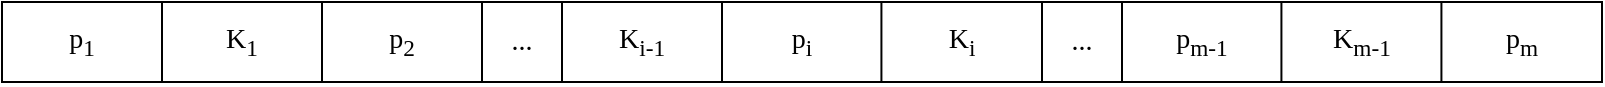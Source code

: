 <mxfile version="20.7.4" type="device"><diagram id="qGEaQru-AVC0DGFkQf5R" name="Pagina-1"><mxGraphModel dx="810" dy="473" grid="1" gridSize="10" guides="1" tooltips="1" connect="1" arrows="1" fold="1" page="1" pageScale="1" pageWidth="827" pageHeight="1169" math="0" shadow="0"><root><mxCell id="0"/><mxCell id="1" parent="0"/><mxCell id="iOY9RwjffdnBW46lJrXP-1" value="" style="rounded=0;whiteSpace=wrap;html=1;" vertex="1" parent="1"><mxGeometry y="320" width="800" height="40" as="geometry"/></mxCell><mxCell id="iOY9RwjffdnBW46lJrXP-3" value="" style="endArrow=none;html=1;rounded=0;entryX=0.167;entryY=0;entryDx=0;entryDy=0;entryPerimeter=0;" edge="1" parent="1"><mxGeometry width="50" height="50" relative="1" as="geometry"><mxPoint x="360" y="360" as="sourcePoint"/><mxPoint x="360.0" y="320.0" as="targetPoint"/></mxGeometry></mxCell><mxCell id="iOY9RwjffdnBW46lJrXP-5" value="" style="endArrow=none;html=1;rounded=0;entryX=0.167;entryY=0;entryDx=0;entryDy=0;entryPerimeter=0;exitX=0.167;exitY=1;exitDx=0;exitDy=0;exitPerimeter=0;" edge="1" parent="1"><mxGeometry width="50" height="50" relative="1" as="geometry"><mxPoint x="520" y="360" as="sourcePoint"/><mxPoint x="520" y="320" as="targetPoint"/></mxGeometry></mxCell><mxCell id="iOY9RwjffdnBW46lJrXP-6" value="" style="endArrow=none;html=1;rounded=0;entryX=0.167;entryY=0;entryDx=0;entryDy=0;entryPerimeter=0;" edge="1" parent="1"><mxGeometry x="0.5" y="-130" width="50" height="50" relative="1" as="geometry"><mxPoint x="560" y="360" as="sourcePoint"/><mxPoint x="560" y="320.0" as="targetPoint"/><mxPoint as="offset"/></mxGeometry></mxCell><mxCell id="iOY9RwjffdnBW46lJrXP-7" value="" style="endArrow=none;html=1;rounded=0;entryX=0.167;entryY=0;entryDx=0;entryDy=0;entryPerimeter=0;exitX=0.167;exitY=1;exitDx=0;exitDy=0;exitPerimeter=0;" edge="1" parent="1"><mxGeometry width="50" height="50" relative="1" as="geometry"><mxPoint x="240" y="360" as="sourcePoint"/><mxPoint x="240" y="320" as="targetPoint"/></mxGeometry></mxCell><mxCell id="iOY9RwjffdnBW46lJrXP-8" value="" style="endArrow=none;html=1;rounded=0;entryX=0.167;entryY=0;entryDx=0;entryDy=0;entryPerimeter=0;" edge="1" parent="1"><mxGeometry width="50" height="50" relative="1" as="geometry"><mxPoint x="639.71" y="360" as="sourcePoint"/><mxPoint x="639.71" y="320.0" as="targetPoint"/></mxGeometry></mxCell><mxCell id="iOY9RwjffdnBW46lJrXP-10" value="" style="endArrow=none;html=1;rounded=0;entryX=0.167;entryY=0;entryDx=0;entryDy=0;entryPerimeter=0;" edge="1" parent="1"><mxGeometry x="1" y="164" width="50" height="50" relative="1" as="geometry"><mxPoint x="280" y="360" as="sourcePoint"/><mxPoint x="280" y="320.0" as="targetPoint"/><mxPoint x="34" y="-100" as="offset"/></mxGeometry></mxCell><mxCell id="iOY9RwjffdnBW46lJrXP-12" value="p&lt;sub&gt;1&lt;/sub&gt;" style="text;html=1;strokeColor=none;fillColor=none;align=center;verticalAlign=middle;whiteSpace=wrap;rounded=0;fontFamily=Times New Roman;fontSize=14;" vertex="1" parent="1"><mxGeometry y="320" width="80" height="40" as="geometry"/></mxCell><mxCell id="iOY9RwjffdnBW46lJrXP-13" value="K&lt;sub&gt;1&lt;/sub&gt;" style="text;html=1;strokeColor=none;fillColor=none;align=center;verticalAlign=middle;whiteSpace=wrap;rounded=0;fontFamily=Times New Roman;fontSize=14;" vertex="1" parent="1"><mxGeometry x="80" y="320" width="80" height="40" as="geometry"/></mxCell><mxCell id="iOY9RwjffdnBW46lJrXP-14" value="p&lt;sub&gt;2&lt;/sub&gt;" style="text;html=1;strokeColor=none;fillColor=none;align=center;verticalAlign=middle;whiteSpace=wrap;rounded=0;fontFamily=Times New Roman;fontSize=14;" vertex="1" parent="1"><mxGeometry x="160" y="320" width="80" height="40" as="geometry"/></mxCell><mxCell id="iOY9RwjffdnBW46lJrXP-15" value="p&lt;sub&gt;m-1&lt;/sub&gt;" style="text;html=1;strokeColor=none;fillColor=none;align=center;verticalAlign=middle;whiteSpace=wrap;rounded=0;fontFamily=Times New Roman;fontSize=14;" vertex="1" parent="1"><mxGeometry x="560" y="320" width="80" height="40" as="geometry"/></mxCell><mxCell id="iOY9RwjffdnBW46lJrXP-16" value="K&lt;sub&gt;m-1&lt;/sub&gt;" style="text;html=1;strokeColor=none;fillColor=none;align=center;verticalAlign=middle;whiteSpace=wrap;rounded=0;fontFamily=Times New Roman;fontSize=14;" vertex="1" parent="1"><mxGeometry x="640" y="320" width="80" height="40" as="geometry"/></mxCell><mxCell id="iOY9RwjffdnBW46lJrXP-17" value="p&lt;sub&gt;m&lt;/sub&gt;" style="text;html=1;strokeColor=none;fillColor=none;align=center;verticalAlign=middle;whiteSpace=wrap;rounded=0;fontFamily=Times New Roman;fontSize=14;" vertex="1" parent="1"><mxGeometry x="720" y="320" width="80" height="40" as="geometry"/></mxCell><mxCell id="iOY9RwjffdnBW46lJrXP-18" value="" style="endArrow=none;html=1;rounded=0;entryX=0.167;entryY=0;entryDx=0;entryDy=0;entryPerimeter=0;exitX=0.167;exitY=1;exitDx=0;exitDy=0;exitPerimeter=0;" edge="1" parent="1"><mxGeometry x="-1" y="-100" width="50" height="50" relative="1" as="geometry"><mxPoint x="160" y="360" as="sourcePoint"/><mxPoint x="160" y="320" as="targetPoint"/><mxPoint x="-40" y="80" as="offset"/></mxGeometry></mxCell><mxCell id="iOY9RwjffdnBW46lJrXP-19" value="" style="endArrow=none;html=1;rounded=0;entryX=0.167;entryY=0;entryDx=0;entryDy=0;entryPerimeter=0;exitX=0.167;exitY=1;exitDx=0;exitDy=0;exitPerimeter=0;" edge="1" parent="1"><mxGeometry x="0.5" y="100" width="50" height="50" relative="1" as="geometry"><mxPoint x="80" y="360" as="sourcePoint"/><mxPoint x="80" y="320" as="targetPoint"/><mxPoint as="offset"/></mxGeometry></mxCell><mxCell id="iOY9RwjffdnBW46lJrXP-20" value="..." style="text;html=1;strokeColor=none;fillColor=none;align=center;verticalAlign=middle;whiteSpace=wrap;rounded=0;fontFamily=Times New Roman;fontSize=14;" vertex="1" parent="1"><mxGeometry x="240" y="320" width="40" height="40" as="geometry"/></mxCell><mxCell id="iOY9RwjffdnBW46lJrXP-21" value="" style="endArrow=none;html=1;rounded=0;entryX=0.167;entryY=0;entryDx=0;entryDy=0;entryPerimeter=0;" edge="1" parent="1"><mxGeometry x="1" y="-70" width="50" height="50" relative="1" as="geometry"><mxPoint x="439.71" y="360" as="sourcePoint"/><mxPoint x="439.71" y="320.0" as="targetPoint"/><mxPoint as="offset"/></mxGeometry></mxCell><mxCell id="iOY9RwjffdnBW46lJrXP-22" value="K&lt;sub&gt;i-1&lt;/sub&gt;" style="text;html=1;strokeColor=none;fillColor=none;align=center;verticalAlign=middle;whiteSpace=wrap;rounded=0;fontFamily=Times New Roman;fontSize=14;" vertex="1" parent="1"><mxGeometry x="280" y="320" width="80" height="40" as="geometry"/></mxCell><mxCell id="iOY9RwjffdnBW46lJrXP-23" value="K&lt;sub&gt;i&lt;/sub&gt;" style="text;html=1;strokeColor=none;fillColor=none;align=center;verticalAlign=middle;whiteSpace=wrap;rounded=0;fontFamily=Times New Roman;fontSize=14;" vertex="1" parent="1"><mxGeometry x="440" y="320" width="80" height="40" as="geometry"/></mxCell><mxCell id="iOY9RwjffdnBW46lJrXP-24" value="p&lt;sub&gt;i&lt;/sub&gt;" style="text;html=1;strokeColor=none;fillColor=none;align=center;verticalAlign=middle;whiteSpace=wrap;rounded=0;fontFamily=Times New Roman;fontSize=14;" vertex="1" parent="1"><mxGeometry x="360" y="320" width="80" height="40" as="geometry"/></mxCell><mxCell id="iOY9RwjffdnBW46lJrXP-26" value="..." style="text;html=1;strokeColor=none;fillColor=none;align=center;verticalAlign=middle;whiteSpace=wrap;rounded=0;fontFamily=Times New Roman;fontSize=14;" vertex="1" parent="1"><mxGeometry x="520" y="320" width="40" height="40" as="geometry"/></mxCell><mxCell id="iOY9RwjffdnBW46lJrXP-27" value="" style="endArrow=none;html=1;rounded=0;entryX=0.167;entryY=0;entryDx=0;entryDy=0;entryPerimeter=0;" edge="1" parent="1"><mxGeometry x="1" y="-40" width="50" height="50" relative="1" as="geometry"><mxPoint x="719.71" y="360" as="sourcePoint"/><mxPoint x="719.71" y="320.0" as="targetPoint"/><mxPoint as="offset"/></mxGeometry></mxCell></root></mxGraphModel></diagram></mxfile>